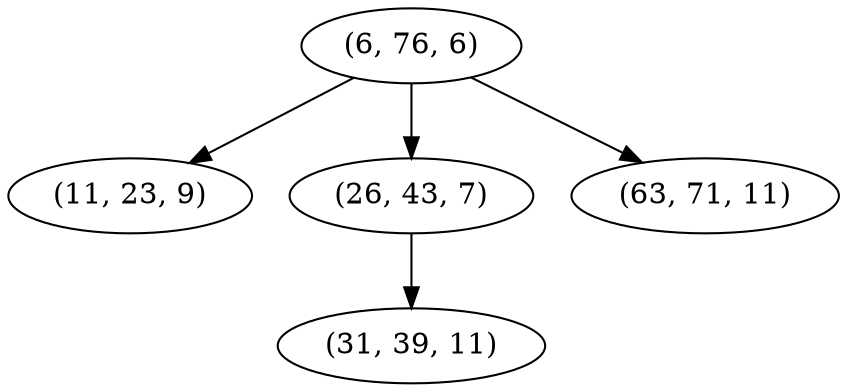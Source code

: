 digraph tree {
    "(6, 76, 6)";
    "(11, 23, 9)";
    "(26, 43, 7)";
    "(31, 39, 11)";
    "(63, 71, 11)";
    "(6, 76, 6)" -> "(11, 23, 9)";
    "(6, 76, 6)" -> "(26, 43, 7)";
    "(6, 76, 6)" -> "(63, 71, 11)";
    "(26, 43, 7)" -> "(31, 39, 11)";
}
